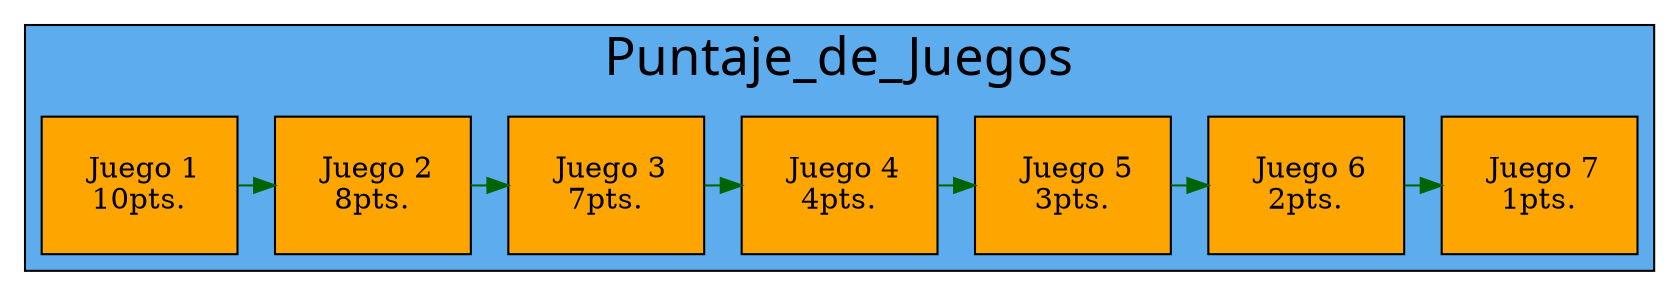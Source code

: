 digraph Lista_Simple{

subgraph cluster_1{

fontname=algerian;
fontsize=25;
style=filled;
fillcolor=steelblue2;
label="Puntaje_de_Juegos";

 labelloc=t; 
node[margin=0.25 style=filled fillcolor=orange shape=box];
{rank=same;
25770344480[label=" Juego 1\n10pts."];
25770344416[label=" Juego 2\n8pts."];
25770344384[label=" Juego 3\n7pts."];
25770344320[label=" Juego 4\n4pts."];
25770344288[label=" Juego 5\n3pts."];
25770344448[label=" Juego 6\n2pts."];
25770344352[label=" Juego 7\n1pts."];
};

25770344480->25770344416->25770344384->25770344320->25770344288->25770344448->25770344352
[dir=front color=darkgreen];

 }

}
